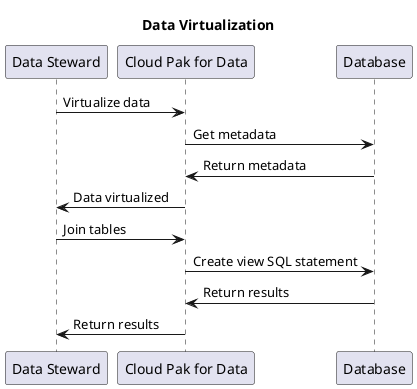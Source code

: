 @startuml DV 

Title Data Virtualization 

"Data Steward" -> "Cloud Pak for Data" : Virtualize data
"Cloud Pak for Data" -> Database: Get metadata
Database -> "Cloud Pak for Data": Return metadata
"Cloud Pak for Data" -> "Data Steward": Data virtualized

"Data Steward" -> "Cloud Pak for Data" : Join tables
"Cloud Pak for Data" -> Database: Create view SQL statement
Database -> "Cloud Pak for Data": Return results
"Cloud Pak for Data" -> "Data Steward": Return results

@enduml

